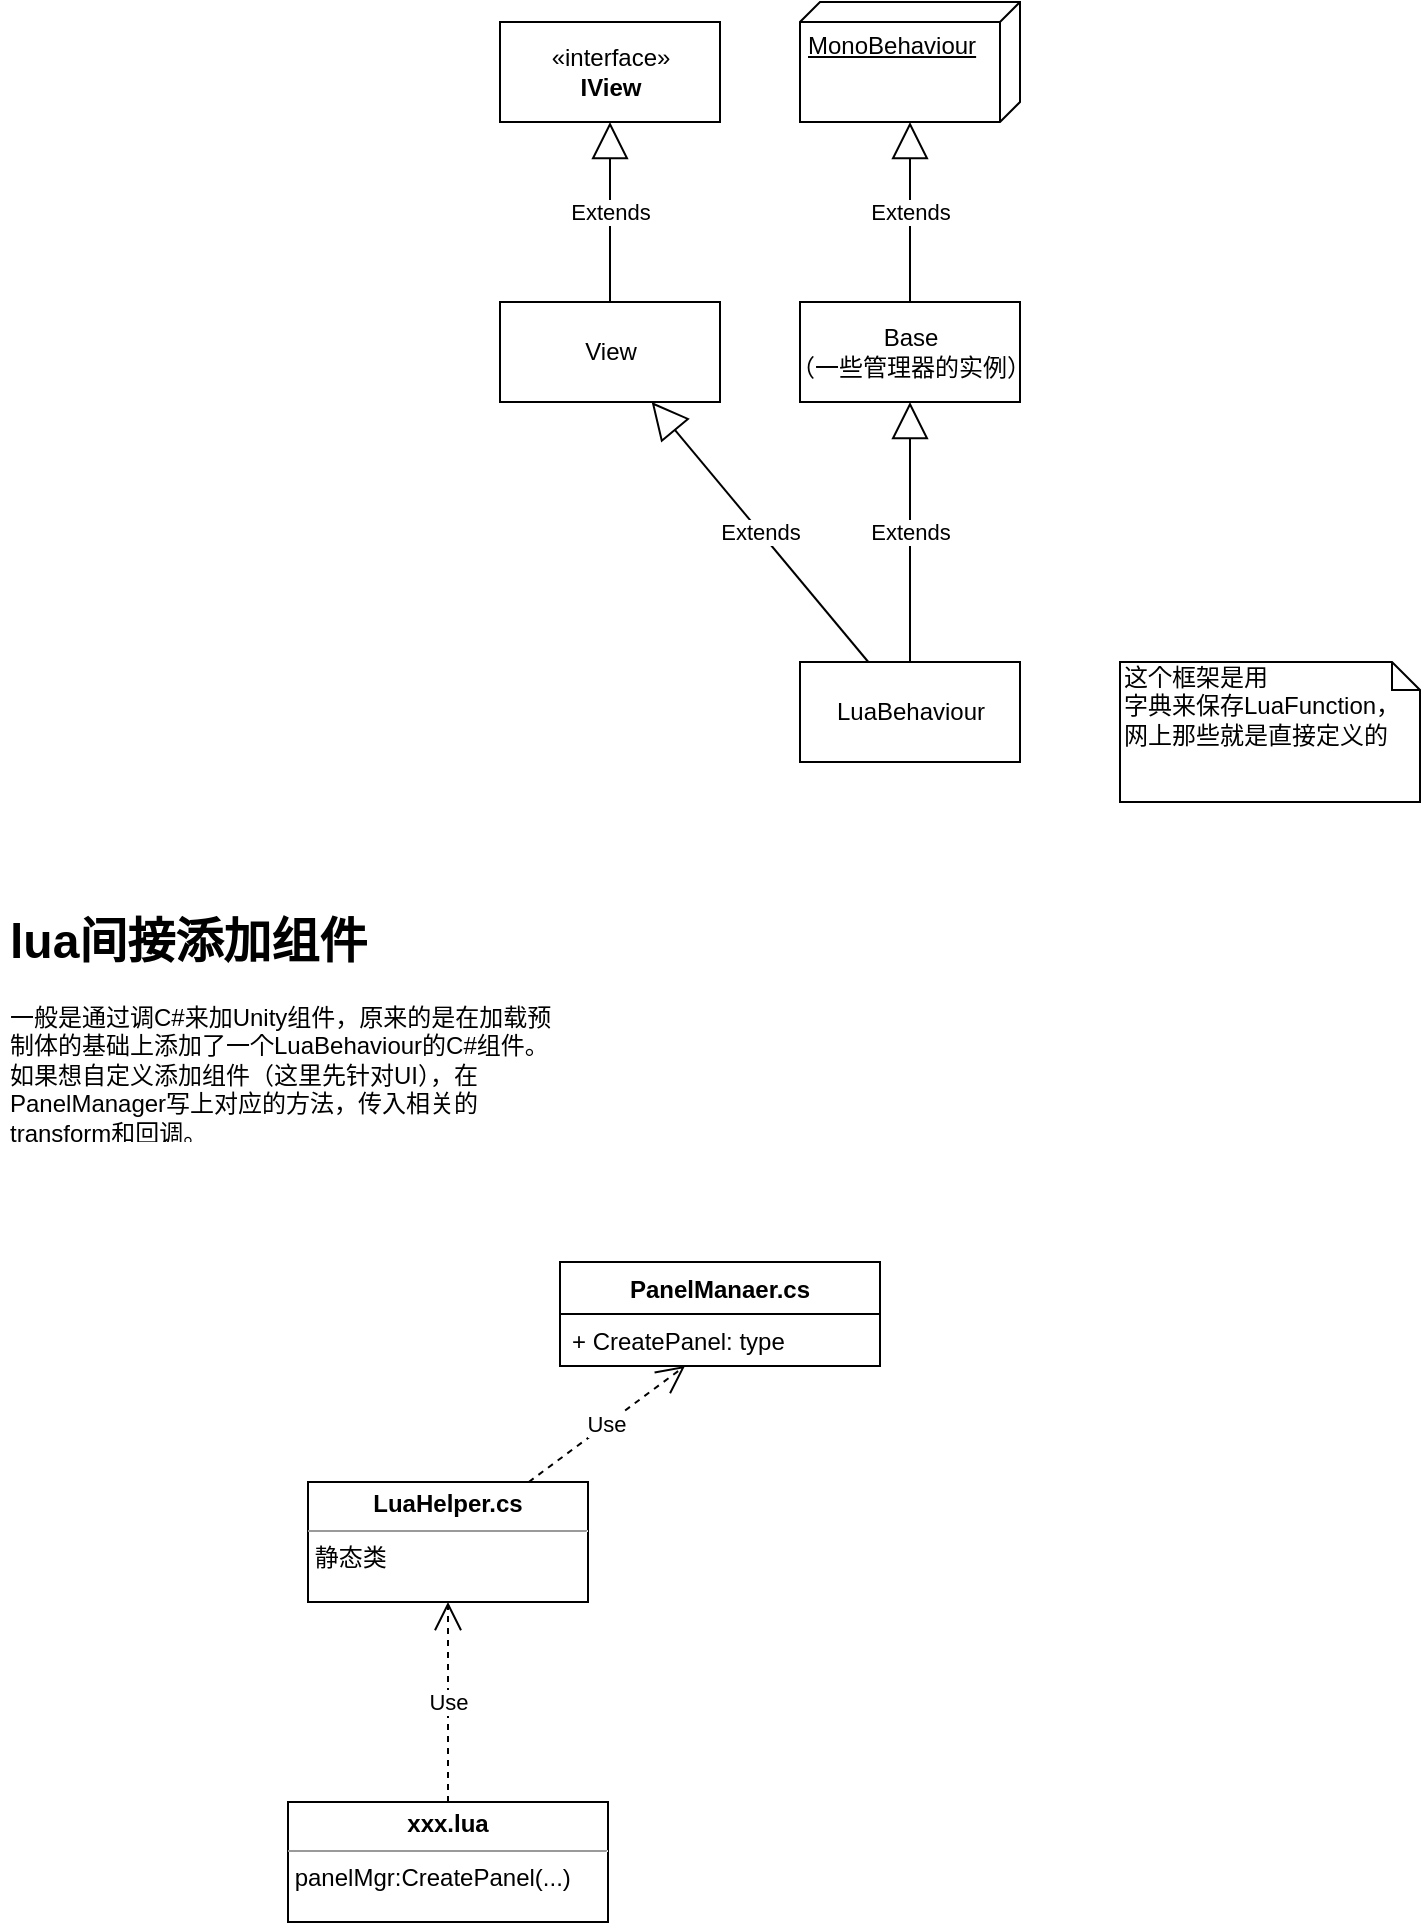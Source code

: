 <mxfile version="13.5.9" type="github">
  <diagram id="w4ckNTq4z6c4Y9hsVM5p" name="Page-1">
    <mxGraphModel dx="1422" dy="794" grid="1" gridSize="10" guides="1" tooltips="1" connect="1" arrows="1" fold="1" page="1" pageScale="1" pageWidth="827" pageHeight="1169" math="0" shadow="0">
      <root>
        <mxCell id="0" />
        <mxCell id="1" parent="0" />
        <mxCell id="COqozxz7cPFSiQ9tJKt5-1" value="LuaBehaviour" style="html=1;" parent="1" vertex="1">
          <mxGeometry x="470" y="560" width="110" height="50" as="geometry" />
        </mxCell>
        <mxCell id="COqozxz7cPFSiQ9tJKt5-2" value="View" style="html=1;" parent="1" vertex="1">
          <mxGeometry x="320" y="380" width="110" height="50" as="geometry" />
        </mxCell>
        <mxCell id="COqozxz7cPFSiQ9tJKt5-3" value="«interface»&lt;br&gt;&lt;b&gt;IView&lt;/b&gt;" style="html=1;" parent="1" vertex="1">
          <mxGeometry x="320" y="240" width="110" height="50" as="geometry" />
        </mxCell>
        <mxCell id="COqozxz7cPFSiQ9tJKt5-4" value="Extends" style="endArrow=block;endSize=16;endFill=0;html=1;" parent="1" source="COqozxz7cPFSiQ9tJKt5-1" target="COqozxz7cPFSiQ9tJKt5-2" edge="1">
          <mxGeometry width="160" relative="1" as="geometry">
            <mxPoint x="320" y="510" as="sourcePoint" />
            <mxPoint x="480" y="510" as="targetPoint" />
          </mxGeometry>
        </mxCell>
        <mxCell id="COqozxz7cPFSiQ9tJKt5-5" value="Extends" style="endArrow=block;endSize=16;endFill=0;html=1;" parent="1" source="COqozxz7cPFSiQ9tJKt5-2" target="COqozxz7cPFSiQ9tJKt5-3" edge="1">
          <mxGeometry width="160" relative="1" as="geometry">
            <mxPoint x="329.997" y="410" as="sourcePoint" />
            <mxPoint x="300.523" y="270" as="targetPoint" />
          </mxGeometry>
        </mxCell>
        <mxCell id="COqozxz7cPFSiQ9tJKt5-6" value="Base&lt;br&gt;（一些管理器的实例）" style="html=1;" parent="1" vertex="1">
          <mxGeometry x="470" y="380" width="110" height="50" as="geometry" />
        </mxCell>
        <mxCell id="COqozxz7cPFSiQ9tJKt5-8" value="Extends" style="endArrow=block;endSize=16;endFill=0;html=1;" parent="1" source="COqozxz7cPFSiQ9tJKt5-1" target="COqozxz7cPFSiQ9tJKt5-6" edge="1">
          <mxGeometry width="160" relative="1" as="geometry">
            <mxPoint x="369.737" y="580" as="sourcePoint" />
            <mxPoint x="340.263" y="440" as="targetPoint" />
          </mxGeometry>
        </mxCell>
        <mxCell id="COqozxz7cPFSiQ9tJKt5-9" value="MonoBehaviour" style="verticalAlign=top;align=left;spacingTop=8;spacingLeft=2;spacingRight=12;shape=cube;size=10;direction=south;fontStyle=4;html=1;" parent="1" vertex="1">
          <mxGeometry x="470" y="230" width="110" height="60" as="geometry" />
        </mxCell>
        <mxCell id="COqozxz7cPFSiQ9tJKt5-10" value="Extends" style="endArrow=block;endSize=16;endFill=0;html=1;" parent="1" source="COqozxz7cPFSiQ9tJKt5-6" target="COqozxz7cPFSiQ9tJKt5-9" edge="1">
          <mxGeometry width="160" relative="1" as="geometry">
            <mxPoint x="389.474" y="580" as="sourcePoint" />
            <mxPoint x="470.526" y="440" as="targetPoint" />
          </mxGeometry>
        </mxCell>
        <mxCell id="COqozxz7cPFSiQ9tJKt5-11" value="这个框架是用&lt;br&gt;字典来保存LuaFunction，&lt;br&gt;网上那些就是直接定义的" style="shape=note;whiteSpace=wrap;html=1;size=14;verticalAlign=top;align=left;spacingTop=-6;" parent="1" vertex="1">
          <mxGeometry x="630" y="560" width="150" height="70" as="geometry" />
        </mxCell>
        <mxCell id="efUb89qP92FBL7xO7-Fa-1" value="&lt;h1&gt;lua间接添加组件&lt;/h1&gt;&lt;p&gt;一般是通过调C#来加Unity组件，原来的是在加载预制体的基础上添加了一个LuaBehaviour的C#组件。如果想自定义添加组件（这里先针对UI），在PanelManager写上对应的方法，传入相关的transform和回调。&lt;/p&gt;" style="text;html=1;strokeColor=none;fillColor=none;spacing=5;spacingTop=-20;whiteSpace=wrap;overflow=hidden;rounded=0;" vertex="1" parent="1">
          <mxGeometry x="70" y="680" width="280" height="120" as="geometry" />
        </mxCell>
        <mxCell id="efUb89qP92FBL7xO7-Fa-3" value="Use" style="endArrow=open;endSize=12;dashed=1;html=1;" edge="1" parent="1" source="efUb89qP92FBL7xO7-Fa-5" target="efUb89qP92FBL7xO7-Fa-4">
          <mxGeometry width="160" relative="1" as="geometry">
            <mxPoint x="284" y="1120" as="sourcePoint" />
            <mxPoint x="294" y="1050" as="targetPoint" />
          </mxGeometry>
        </mxCell>
        <mxCell id="efUb89qP92FBL7xO7-Fa-4" value="&lt;p style=&quot;margin: 0px ; margin-top: 4px ; text-align: center&quot;&gt;&lt;b&gt;LuaHelper.cs&lt;/b&gt;&lt;/p&gt;&lt;hr size=&quot;1&quot;&gt;&lt;div style=&quot;height: 2px&quot;&gt;&amp;nbsp;静态类&lt;/div&gt;" style="verticalAlign=top;align=left;overflow=fill;fontSize=12;fontFamily=Helvetica;html=1;" vertex="1" parent="1">
          <mxGeometry x="224" y="970" width="140" height="60" as="geometry" />
        </mxCell>
        <mxCell id="efUb89qP92FBL7xO7-Fa-5" value="&lt;p style=&quot;margin: 0px ; margin-top: 4px ; text-align: center&quot;&gt;&lt;b&gt;xxx.lua&lt;/b&gt;&lt;/p&gt;&lt;hr size=&quot;1&quot;&gt;&lt;div style=&quot;height: 2px&quot;&gt;&amp;nbsp;panelMgr:CreatePanel(...)&lt;/div&gt;" style="verticalAlign=top;align=left;overflow=fill;fontSize=12;fontFamily=Helvetica;html=1;" vertex="1" parent="1">
          <mxGeometry x="214" y="1130" width="160" height="60" as="geometry" />
        </mxCell>
        <mxCell id="efUb89qP92FBL7xO7-Fa-10" value="Use" style="endArrow=open;endSize=12;dashed=1;html=1;" edge="1" parent="1" source="efUb89qP92FBL7xO7-Fa-4" target="efUb89qP92FBL7xO7-Fa-7">
          <mxGeometry width="160" relative="1" as="geometry">
            <mxPoint x="304" y="1140" as="sourcePoint" />
            <mxPoint x="304" y="1040" as="targetPoint" />
          </mxGeometry>
        </mxCell>
        <mxCell id="efUb89qP92FBL7xO7-Fa-6" value="PanelManaer.cs" style="swimlane;fontStyle=1;align=center;verticalAlign=top;childLayout=stackLayout;horizontal=1;startSize=26;horizontalStack=0;resizeParent=1;resizeParentMax=0;resizeLast=0;collapsible=1;marginBottom=0;" vertex="1" parent="1">
          <mxGeometry x="350" y="860" width="160" height="52" as="geometry" />
        </mxCell>
        <mxCell id="efUb89qP92FBL7xO7-Fa-7" value="+ CreatePanel: type" style="text;strokeColor=none;fillColor=none;align=left;verticalAlign=top;spacingLeft=4;spacingRight=4;overflow=hidden;rotatable=0;points=[[0,0.5],[1,0.5]];portConstraint=eastwest;" vertex="1" parent="efUb89qP92FBL7xO7-Fa-6">
          <mxGeometry y="26" width="160" height="26" as="geometry" />
        </mxCell>
      </root>
    </mxGraphModel>
  </diagram>
</mxfile>
